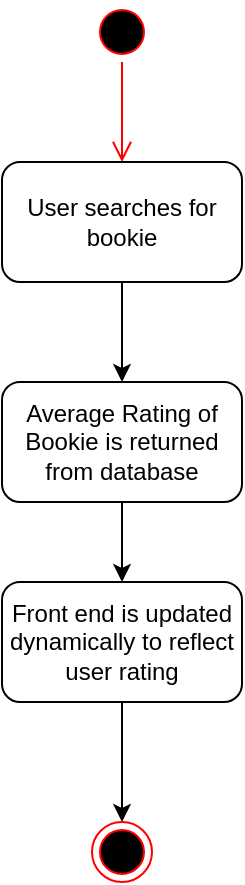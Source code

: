 <mxfile version="21.2.8" type="device">
  <diagram name="Page-1" id="WNWiZXPYhpx8LypfWTKF">
    <mxGraphModel dx="702" dy="774" grid="1" gridSize="10" guides="1" tooltips="1" connect="1" arrows="1" fold="1" page="1" pageScale="1" pageWidth="850" pageHeight="1100" math="0" shadow="0">
      <root>
        <mxCell id="0" />
        <mxCell id="1" parent="0" />
        <mxCell id="YwVznj0quAibXx4Ktkzk-1" value="" style="ellipse;html=1;shape=startState;fillColor=#000000;strokeColor=#ff0000;" vertex="1" parent="1">
          <mxGeometry x="320" y="90" width="30" height="30" as="geometry" />
        </mxCell>
        <mxCell id="YwVznj0quAibXx4Ktkzk-2" value="" style="edgeStyle=orthogonalEdgeStyle;html=1;verticalAlign=bottom;endArrow=open;endSize=8;strokeColor=#ff0000;rounded=0;entryX=0.5;entryY=0;entryDx=0;entryDy=0;" edge="1" source="YwVznj0quAibXx4Ktkzk-1" parent="1" target="YwVznj0quAibXx4Ktkzk-3">
          <mxGeometry relative="1" as="geometry">
            <mxPoint x="335" y="180" as="targetPoint" />
          </mxGeometry>
        </mxCell>
        <mxCell id="YwVznj0quAibXx4Ktkzk-4" style="edgeStyle=orthogonalEdgeStyle;rounded=0;orthogonalLoop=1;jettySize=auto;html=1;entryX=0.5;entryY=0;entryDx=0;entryDy=0;" edge="1" parent="1" source="YwVznj0quAibXx4Ktkzk-3" target="YwVznj0quAibXx4Ktkzk-5">
          <mxGeometry relative="1" as="geometry">
            <mxPoint x="335" y="350" as="targetPoint" />
          </mxGeometry>
        </mxCell>
        <mxCell id="YwVznj0quAibXx4Ktkzk-3" value="User searches for bookie" style="rounded=1;whiteSpace=wrap;html=1;" vertex="1" parent="1">
          <mxGeometry x="275" y="170" width="120" height="60" as="geometry" />
        </mxCell>
        <mxCell id="YwVznj0quAibXx4Ktkzk-7" style="edgeStyle=orthogonalEdgeStyle;rounded=0;orthogonalLoop=1;jettySize=auto;html=1;entryX=0.5;entryY=0;entryDx=0;entryDy=0;" edge="1" parent="1" source="YwVznj0quAibXx4Ktkzk-5" target="YwVznj0quAibXx4Ktkzk-6">
          <mxGeometry relative="1" as="geometry" />
        </mxCell>
        <mxCell id="YwVznj0quAibXx4Ktkzk-5" value="Average Rating of Bookie is returned from database" style="rounded=1;whiteSpace=wrap;html=1;" vertex="1" parent="1">
          <mxGeometry x="275" y="280" width="120" height="60" as="geometry" />
        </mxCell>
        <mxCell id="YwVznj0quAibXx4Ktkzk-8" style="edgeStyle=orthogonalEdgeStyle;rounded=0;orthogonalLoop=1;jettySize=auto;html=1;entryX=0.5;entryY=0;entryDx=0;entryDy=0;" edge="1" parent="1" source="YwVznj0quAibXx4Ktkzk-6" target="YwVznj0quAibXx4Ktkzk-9">
          <mxGeometry relative="1" as="geometry">
            <mxPoint x="335" y="530" as="targetPoint" />
          </mxGeometry>
        </mxCell>
        <mxCell id="YwVznj0quAibXx4Ktkzk-6" value="Front end is updated dynamically to reflect user rating " style="rounded=1;whiteSpace=wrap;html=1;" vertex="1" parent="1">
          <mxGeometry x="275" y="380" width="120" height="60" as="geometry" />
        </mxCell>
        <mxCell id="YwVznj0quAibXx4Ktkzk-9" value="" style="ellipse;html=1;shape=endState;fillColor=#000000;strokeColor=#ff0000;" vertex="1" parent="1">
          <mxGeometry x="320" y="500" width="30" height="30" as="geometry" />
        </mxCell>
      </root>
    </mxGraphModel>
  </diagram>
</mxfile>
